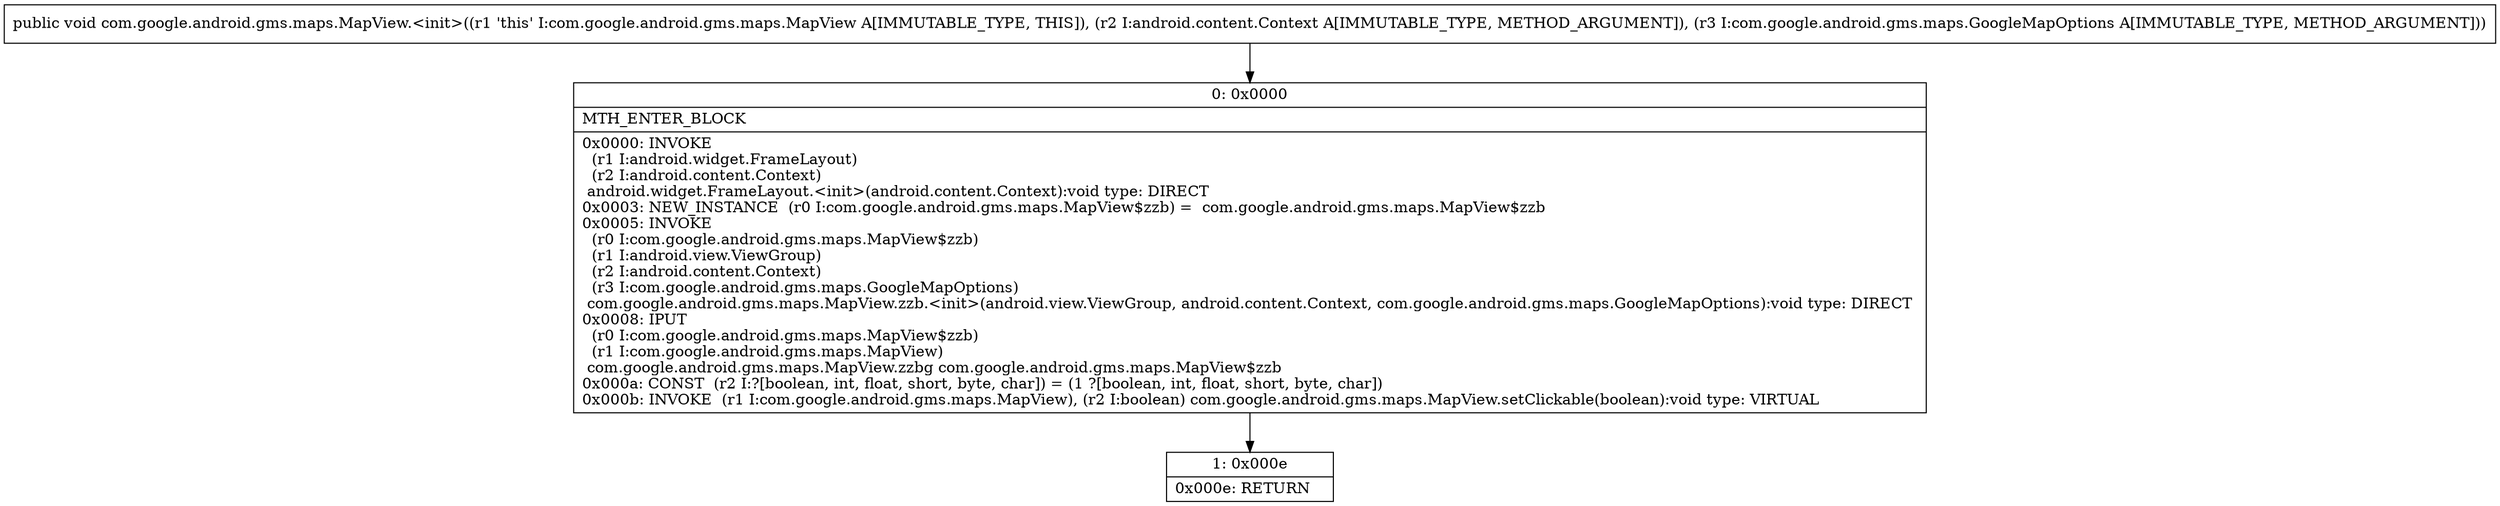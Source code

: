digraph "CFG forcom.google.android.gms.maps.MapView.\<init\>(Landroid\/content\/Context;Lcom\/google\/android\/gms\/maps\/GoogleMapOptions;)V" {
Node_0 [shape=record,label="{0\:\ 0x0000|MTH_ENTER_BLOCK\l|0x0000: INVOKE  \l  (r1 I:android.widget.FrameLayout)\l  (r2 I:android.content.Context)\l android.widget.FrameLayout.\<init\>(android.content.Context):void type: DIRECT \l0x0003: NEW_INSTANCE  (r0 I:com.google.android.gms.maps.MapView$zzb) =  com.google.android.gms.maps.MapView$zzb \l0x0005: INVOKE  \l  (r0 I:com.google.android.gms.maps.MapView$zzb)\l  (r1 I:android.view.ViewGroup)\l  (r2 I:android.content.Context)\l  (r3 I:com.google.android.gms.maps.GoogleMapOptions)\l com.google.android.gms.maps.MapView.zzb.\<init\>(android.view.ViewGroup, android.content.Context, com.google.android.gms.maps.GoogleMapOptions):void type: DIRECT \l0x0008: IPUT  \l  (r0 I:com.google.android.gms.maps.MapView$zzb)\l  (r1 I:com.google.android.gms.maps.MapView)\l com.google.android.gms.maps.MapView.zzbg com.google.android.gms.maps.MapView$zzb \l0x000a: CONST  (r2 I:?[boolean, int, float, short, byte, char]) = (1 ?[boolean, int, float, short, byte, char]) \l0x000b: INVOKE  (r1 I:com.google.android.gms.maps.MapView), (r2 I:boolean) com.google.android.gms.maps.MapView.setClickable(boolean):void type: VIRTUAL \l}"];
Node_1 [shape=record,label="{1\:\ 0x000e|0x000e: RETURN   \l}"];
MethodNode[shape=record,label="{public void com.google.android.gms.maps.MapView.\<init\>((r1 'this' I:com.google.android.gms.maps.MapView A[IMMUTABLE_TYPE, THIS]), (r2 I:android.content.Context A[IMMUTABLE_TYPE, METHOD_ARGUMENT]), (r3 I:com.google.android.gms.maps.GoogleMapOptions A[IMMUTABLE_TYPE, METHOD_ARGUMENT])) }"];
MethodNode -> Node_0;
Node_0 -> Node_1;
}

